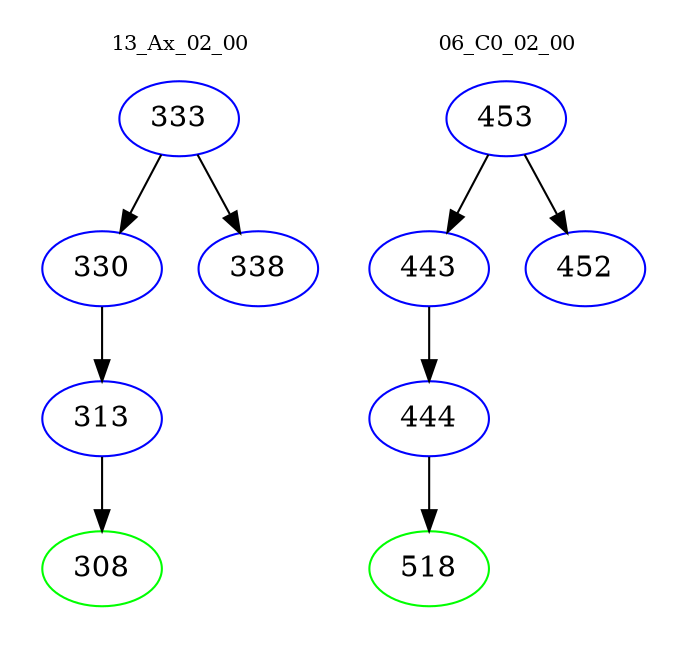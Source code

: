 digraph{
subgraph cluster_0 {
color = white
label = "13_Ax_02_00";
fontsize=10;
T0_333 [label="333", color="blue"]
T0_333 -> T0_330 [color="black"]
T0_330 [label="330", color="blue"]
T0_330 -> T0_313 [color="black"]
T0_313 [label="313", color="blue"]
T0_313 -> T0_308 [color="black"]
T0_308 [label="308", color="green"]
T0_333 -> T0_338 [color="black"]
T0_338 [label="338", color="blue"]
}
subgraph cluster_1 {
color = white
label = "06_C0_02_00";
fontsize=10;
T1_453 [label="453", color="blue"]
T1_453 -> T1_443 [color="black"]
T1_443 [label="443", color="blue"]
T1_443 -> T1_444 [color="black"]
T1_444 [label="444", color="blue"]
T1_444 -> T1_518 [color="black"]
T1_518 [label="518", color="green"]
T1_453 -> T1_452 [color="black"]
T1_452 [label="452", color="blue"]
}
}
